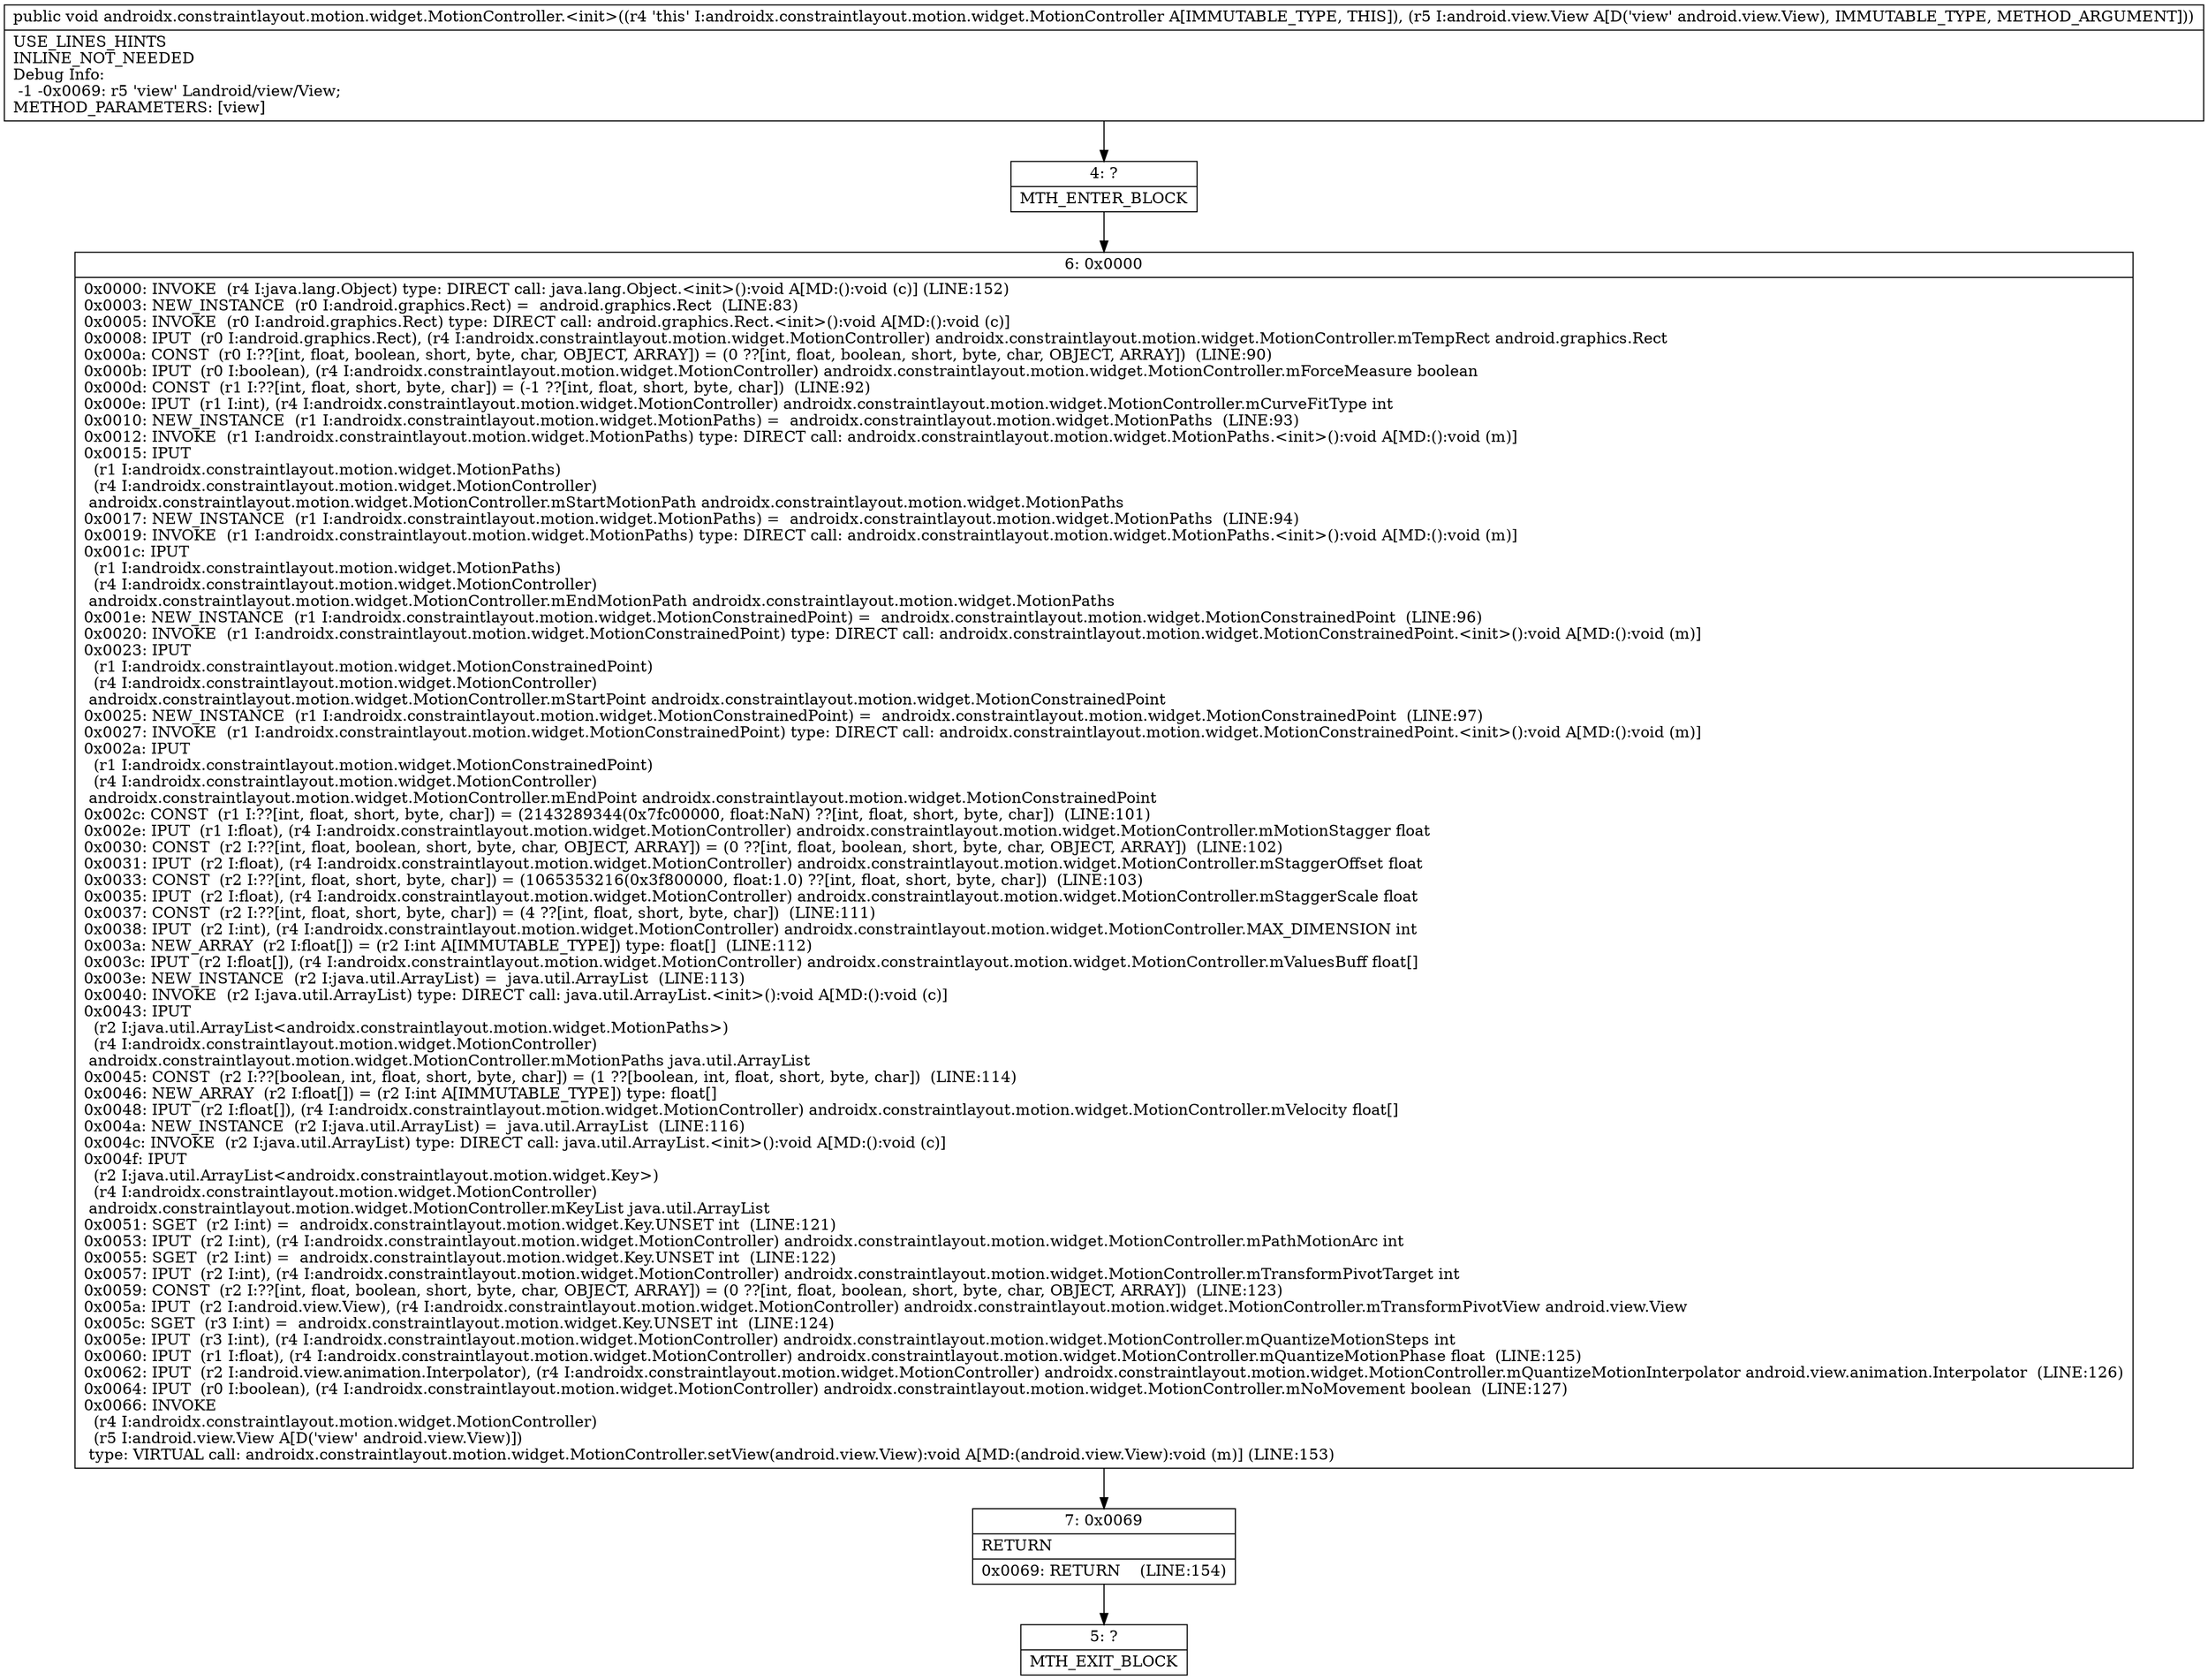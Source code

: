 digraph "CFG forandroidx.constraintlayout.motion.widget.MotionController.\<init\>(Landroid\/view\/View;)V" {
Node_4 [shape=record,label="{4\:\ ?|MTH_ENTER_BLOCK\l}"];
Node_6 [shape=record,label="{6\:\ 0x0000|0x0000: INVOKE  (r4 I:java.lang.Object) type: DIRECT call: java.lang.Object.\<init\>():void A[MD:():void (c)] (LINE:152)\l0x0003: NEW_INSTANCE  (r0 I:android.graphics.Rect) =  android.graphics.Rect  (LINE:83)\l0x0005: INVOKE  (r0 I:android.graphics.Rect) type: DIRECT call: android.graphics.Rect.\<init\>():void A[MD:():void (c)]\l0x0008: IPUT  (r0 I:android.graphics.Rect), (r4 I:androidx.constraintlayout.motion.widget.MotionController) androidx.constraintlayout.motion.widget.MotionController.mTempRect android.graphics.Rect \l0x000a: CONST  (r0 I:??[int, float, boolean, short, byte, char, OBJECT, ARRAY]) = (0 ??[int, float, boolean, short, byte, char, OBJECT, ARRAY])  (LINE:90)\l0x000b: IPUT  (r0 I:boolean), (r4 I:androidx.constraintlayout.motion.widget.MotionController) androidx.constraintlayout.motion.widget.MotionController.mForceMeasure boolean \l0x000d: CONST  (r1 I:??[int, float, short, byte, char]) = (\-1 ??[int, float, short, byte, char])  (LINE:92)\l0x000e: IPUT  (r1 I:int), (r4 I:androidx.constraintlayout.motion.widget.MotionController) androidx.constraintlayout.motion.widget.MotionController.mCurveFitType int \l0x0010: NEW_INSTANCE  (r1 I:androidx.constraintlayout.motion.widget.MotionPaths) =  androidx.constraintlayout.motion.widget.MotionPaths  (LINE:93)\l0x0012: INVOKE  (r1 I:androidx.constraintlayout.motion.widget.MotionPaths) type: DIRECT call: androidx.constraintlayout.motion.widget.MotionPaths.\<init\>():void A[MD:():void (m)]\l0x0015: IPUT  \l  (r1 I:androidx.constraintlayout.motion.widget.MotionPaths)\l  (r4 I:androidx.constraintlayout.motion.widget.MotionController)\l androidx.constraintlayout.motion.widget.MotionController.mStartMotionPath androidx.constraintlayout.motion.widget.MotionPaths \l0x0017: NEW_INSTANCE  (r1 I:androidx.constraintlayout.motion.widget.MotionPaths) =  androidx.constraintlayout.motion.widget.MotionPaths  (LINE:94)\l0x0019: INVOKE  (r1 I:androidx.constraintlayout.motion.widget.MotionPaths) type: DIRECT call: androidx.constraintlayout.motion.widget.MotionPaths.\<init\>():void A[MD:():void (m)]\l0x001c: IPUT  \l  (r1 I:androidx.constraintlayout.motion.widget.MotionPaths)\l  (r4 I:androidx.constraintlayout.motion.widget.MotionController)\l androidx.constraintlayout.motion.widget.MotionController.mEndMotionPath androidx.constraintlayout.motion.widget.MotionPaths \l0x001e: NEW_INSTANCE  (r1 I:androidx.constraintlayout.motion.widget.MotionConstrainedPoint) =  androidx.constraintlayout.motion.widget.MotionConstrainedPoint  (LINE:96)\l0x0020: INVOKE  (r1 I:androidx.constraintlayout.motion.widget.MotionConstrainedPoint) type: DIRECT call: androidx.constraintlayout.motion.widget.MotionConstrainedPoint.\<init\>():void A[MD:():void (m)]\l0x0023: IPUT  \l  (r1 I:androidx.constraintlayout.motion.widget.MotionConstrainedPoint)\l  (r4 I:androidx.constraintlayout.motion.widget.MotionController)\l androidx.constraintlayout.motion.widget.MotionController.mStartPoint androidx.constraintlayout.motion.widget.MotionConstrainedPoint \l0x0025: NEW_INSTANCE  (r1 I:androidx.constraintlayout.motion.widget.MotionConstrainedPoint) =  androidx.constraintlayout.motion.widget.MotionConstrainedPoint  (LINE:97)\l0x0027: INVOKE  (r1 I:androidx.constraintlayout.motion.widget.MotionConstrainedPoint) type: DIRECT call: androidx.constraintlayout.motion.widget.MotionConstrainedPoint.\<init\>():void A[MD:():void (m)]\l0x002a: IPUT  \l  (r1 I:androidx.constraintlayout.motion.widget.MotionConstrainedPoint)\l  (r4 I:androidx.constraintlayout.motion.widget.MotionController)\l androidx.constraintlayout.motion.widget.MotionController.mEndPoint androidx.constraintlayout.motion.widget.MotionConstrainedPoint \l0x002c: CONST  (r1 I:??[int, float, short, byte, char]) = (2143289344(0x7fc00000, float:NaN) ??[int, float, short, byte, char])  (LINE:101)\l0x002e: IPUT  (r1 I:float), (r4 I:androidx.constraintlayout.motion.widget.MotionController) androidx.constraintlayout.motion.widget.MotionController.mMotionStagger float \l0x0030: CONST  (r2 I:??[int, float, boolean, short, byte, char, OBJECT, ARRAY]) = (0 ??[int, float, boolean, short, byte, char, OBJECT, ARRAY])  (LINE:102)\l0x0031: IPUT  (r2 I:float), (r4 I:androidx.constraintlayout.motion.widget.MotionController) androidx.constraintlayout.motion.widget.MotionController.mStaggerOffset float \l0x0033: CONST  (r2 I:??[int, float, short, byte, char]) = (1065353216(0x3f800000, float:1.0) ??[int, float, short, byte, char])  (LINE:103)\l0x0035: IPUT  (r2 I:float), (r4 I:androidx.constraintlayout.motion.widget.MotionController) androidx.constraintlayout.motion.widget.MotionController.mStaggerScale float \l0x0037: CONST  (r2 I:??[int, float, short, byte, char]) = (4 ??[int, float, short, byte, char])  (LINE:111)\l0x0038: IPUT  (r2 I:int), (r4 I:androidx.constraintlayout.motion.widget.MotionController) androidx.constraintlayout.motion.widget.MotionController.MAX_DIMENSION int \l0x003a: NEW_ARRAY  (r2 I:float[]) = (r2 I:int A[IMMUTABLE_TYPE]) type: float[]  (LINE:112)\l0x003c: IPUT  (r2 I:float[]), (r4 I:androidx.constraintlayout.motion.widget.MotionController) androidx.constraintlayout.motion.widget.MotionController.mValuesBuff float[] \l0x003e: NEW_INSTANCE  (r2 I:java.util.ArrayList) =  java.util.ArrayList  (LINE:113)\l0x0040: INVOKE  (r2 I:java.util.ArrayList) type: DIRECT call: java.util.ArrayList.\<init\>():void A[MD:():void (c)]\l0x0043: IPUT  \l  (r2 I:java.util.ArrayList\<androidx.constraintlayout.motion.widget.MotionPaths\>)\l  (r4 I:androidx.constraintlayout.motion.widget.MotionController)\l androidx.constraintlayout.motion.widget.MotionController.mMotionPaths java.util.ArrayList \l0x0045: CONST  (r2 I:??[boolean, int, float, short, byte, char]) = (1 ??[boolean, int, float, short, byte, char])  (LINE:114)\l0x0046: NEW_ARRAY  (r2 I:float[]) = (r2 I:int A[IMMUTABLE_TYPE]) type: float[] \l0x0048: IPUT  (r2 I:float[]), (r4 I:androidx.constraintlayout.motion.widget.MotionController) androidx.constraintlayout.motion.widget.MotionController.mVelocity float[] \l0x004a: NEW_INSTANCE  (r2 I:java.util.ArrayList) =  java.util.ArrayList  (LINE:116)\l0x004c: INVOKE  (r2 I:java.util.ArrayList) type: DIRECT call: java.util.ArrayList.\<init\>():void A[MD:():void (c)]\l0x004f: IPUT  \l  (r2 I:java.util.ArrayList\<androidx.constraintlayout.motion.widget.Key\>)\l  (r4 I:androidx.constraintlayout.motion.widget.MotionController)\l androidx.constraintlayout.motion.widget.MotionController.mKeyList java.util.ArrayList \l0x0051: SGET  (r2 I:int) =  androidx.constraintlayout.motion.widget.Key.UNSET int  (LINE:121)\l0x0053: IPUT  (r2 I:int), (r4 I:androidx.constraintlayout.motion.widget.MotionController) androidx.constraintlayout.motion.widget.MotionController.mPathMotionArc int \l0x0055: SGET  (r2 I:int) =  androidx.constraintlayout.motion.widget.Key.UNSET int  (LINE:122)\l0x0057: IPUT  (r2 I:int), (r4 I:androidx.constraintlayout.motion.widget.MotionController) androidx.constraintlayout.motion.widget.MotionController.mTransformPivotTarget int \l0x0059: CONST  (r2 I:??[int, float, boolean, short, byte, char, OBJECT, ARRAY]) = (0 ??[int, float, boolean, short, byte, char, OBJECT, ARRAY])  (LINE:123)\l0x005a: IPUT  (r2 I:android.view.View), (r4 I:androidx.constraintlayout.motion.widget.MotionController) androidx.constraintlayout.motion.widget.MotionController.mTransformPivotView android.view.View \l0x005c: SGET  (r3 I:int) =  androidx.constraintlayout.motion.widget.Key.UNSET int  (LINE:124)\l0x005e: IPUT  (r3 I:int), (r4 I:androidx.constraintlayout.motion.widget.MotionController) androidx.constraintlayout.motion.widget.MotionController.mQuantizeMotionSteps int \l0x0060: IPUT  (r1 I:float), (r4 I:androidx.constraintlayout.motion.widget.MotionController) androidx.constraintlayout.motion.widget.MotionController.mQuantizeMotionPhase float  (LINE:125)\l0x0062: IPUT  (r2 I:android.view.animation.Interpolator), (r4 I:androidx.constraintlayout.motion.widget.MotionController) androidx.constraintlayout.motion.widget.MotionController.mQuantizeMotionInterpolator android.view.animation.Interpolator  (LINE:126)\l0x0064: IPUT  (r0 I:boolean), (r4 I:androidx.constraintlayout.motion.widget.MotionController) androidx.constraintlayout.motion.widget.MotionController.mNoMovement boolean  (LINE:127)\l0x0066: INVOKE  \l  (r4 I:androidx.constraintlayout.motion.widget.MotionController)\l  (r5 I:android.view.View A[D('view' android.view.View)])\l type: VIRTUAL call: androidx.constraintlayout.motion.widget.MotionController.setView(android.view.View):void A[MD:(android.view.View):void (m)] (LINE:153)\l}"];
Node_7 [shape=record,label="{7\:\ 0x0069|RETURN\l|0x0069: RETURN    (LINE:154)\l}"];
Node_5 [shape=record,label="{5\:\ ?|MTH_EXIT_BLOCK\l}"];
MethodNode[shape=record,label="{public void androidx.constraintlayout.motion.widget.MotionController.\<init\>((r4 'this' I:androidx.constraintlayout.motion.widget.MotionController A[IMMUTABLE_TYPE, THIS]), (r5 I:android.view.View A[D('view' android.view.View), IMMUTABLE_TYPE, METHOD_ARGUMENT]))  | USE_LINES_HINTS\lINLINE_NOT_NEEDED\lDebug Info:\l  \-1 \-0x0069: r5 'view' Landroid\/view\/View;\lMETHOD_PARAMETERS: [view]\l}"];
MethodNode -> Node_4;Node_4 -> Node_6;
Node_6 -> Node_7;
Node_7 -> Node_5;
}

